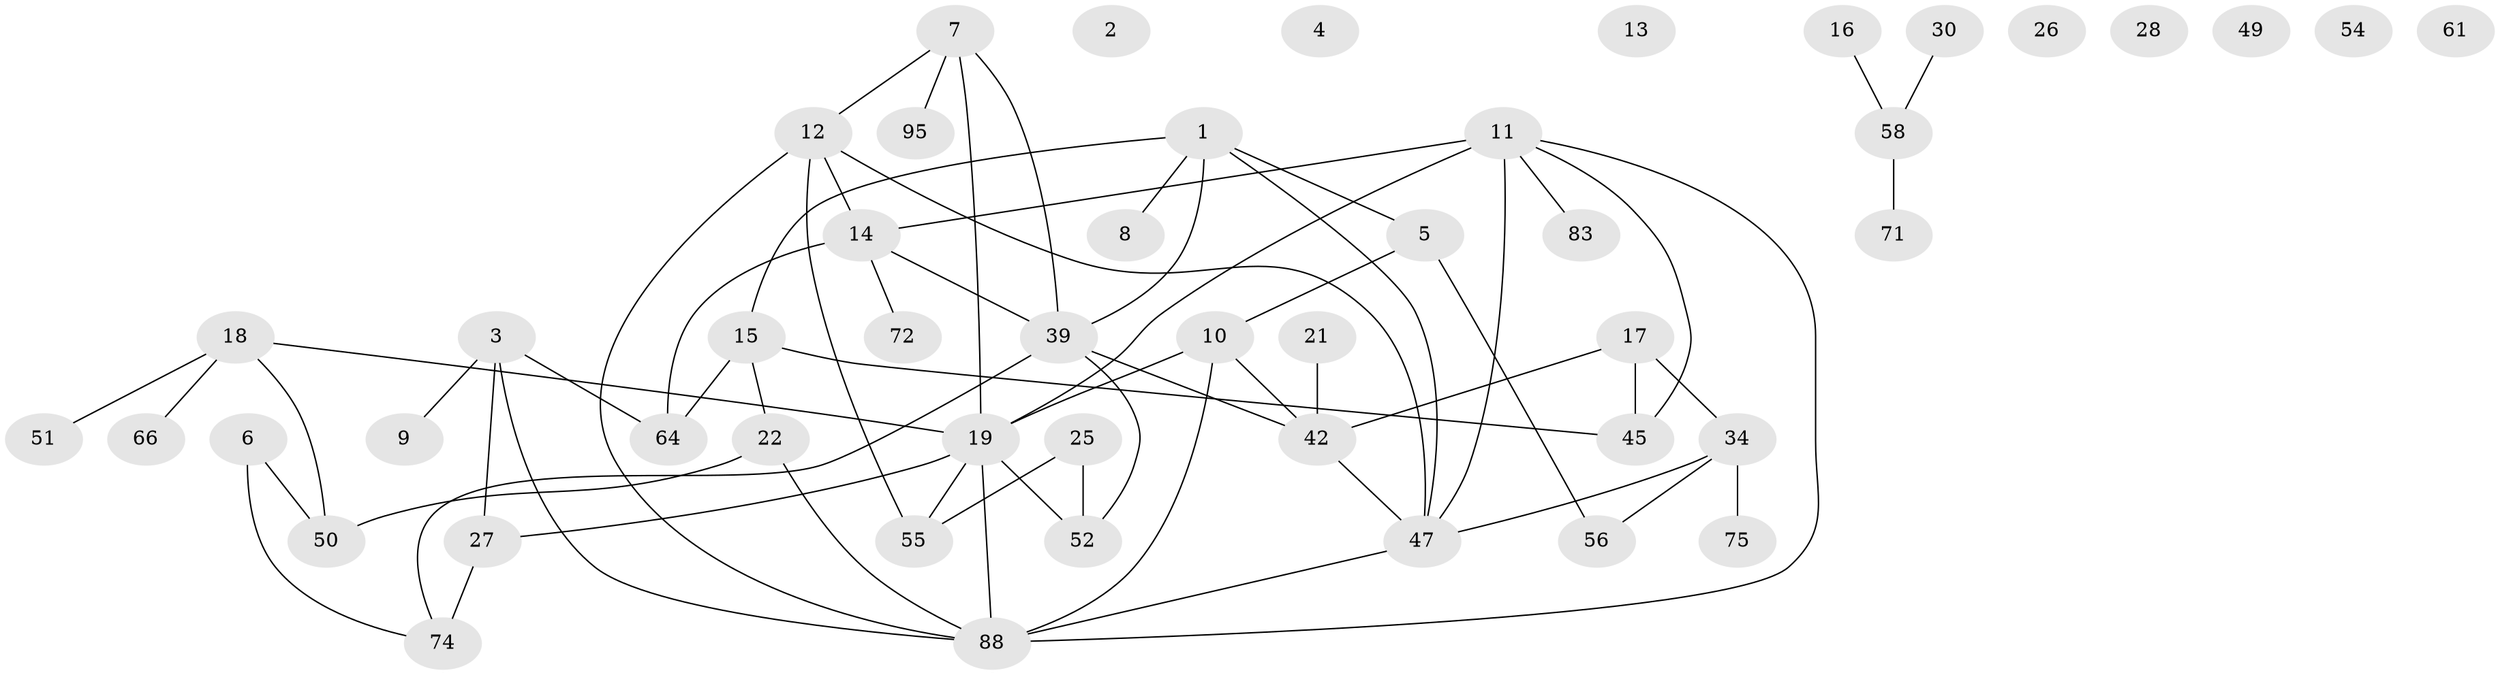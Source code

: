 // original degree distribution, {3: 0.24489795918367346, 0: 0.061224489795918366, 2: 0.2755102040816326, 4: 0.1326530612244898, 1: 0.22448979591836735, 5: 0.061224489795918366}
// Generated by graph-tools (version 1.1) at 2025/12/03/09/25 04:12:53]
// undirected, 49 vertices, 64 edges
graph export_dot {
graph [start="1"]
  node [color=gray90,style=filled];
  1 [super="+44"];
  2;
  3 [super="+86+29"];
  4;
  5 [super="+33"];
  6;
  7;
  8 [super="+84"];
  9;
  10;
  11 [super="+41+57"];
  12 [super="+69+31+38"];
  13;
  14 [super="+20"];
  15 [super="+98"];
  16 [super="+79"];
  17 [super="+53"];
  18 [super="+78"];
  19 [super="+24+23+67"];
  21;
  22 [super="+40+36+37"];
  25;
  26;
  27 [super="+60+96"];
  28 [super="+93"];
  30 [super="+32"];
  34 [super="+35"];
  39 [super="+43"];
  42 [super="+46+59"];
  45 [super="+70"];
  47 [super="+80+85+48"];
  49;
  50;
  51;
  52;
  54;
  55 [super="+63"];
  56;
  58;
  61 [super="+92"];
  64;
  66 [super="+81"];
  71;
  72;
  74;
  75;
  83;
  88 [super="+89+97"];
  95;
  1 -- 5;
  1 -- 8;
  1 -- 39;
  1 -- 15;
  1 -- 47;
  3 -- 64;
  3 -- 9;
  3 -- 27;
  3 -- 88;
  5 -- 10;
  5 -- 56;
  6 -- 50;
  6 -- 74;
  7 -- 95;
  7 -- 12;
  7 -- 39;
  7 -- 19;
  10 -- 88;
  10 -- 42;
  10 -- 19;
  11 -- 83;
  11 -- 19 [weight=2];
  11 -- 88;
  11 -- 45;
  11 -- 14;
  11 -- 47;
  12 -- 88;
  12 -- 14;
  12 -- 55;
  12 -- 47;
  14 -- 64;
  14 -- 72;
  14 -- 39;
  15 -- 22;
  15 -- 64;
  15 -- 45;
  16 -- 58;
  17 -- 34;
  17 -- 42;
  17 -- 45;
  18 -- 66;
  18 -- 51;
  18 -- 50;
  18 -- 19;
  19 -- 52;
  19 -- 27;
  19 -- 88;
  19 -- 55;
  21 -- 42;
  22 -- 50;
  22 -- 88;
  25 -- 52;
  25 -- 55;
  27 -- 74 [weight=2];
  30 -- 58;
  34 -- 56;
  34 -- 75;
  34 -- 47;
  39 -- 52;
  39 -- 42;
  39 -- 74;
  42 -- 47;
  47 -- 88;
  58 -- 71;
}
